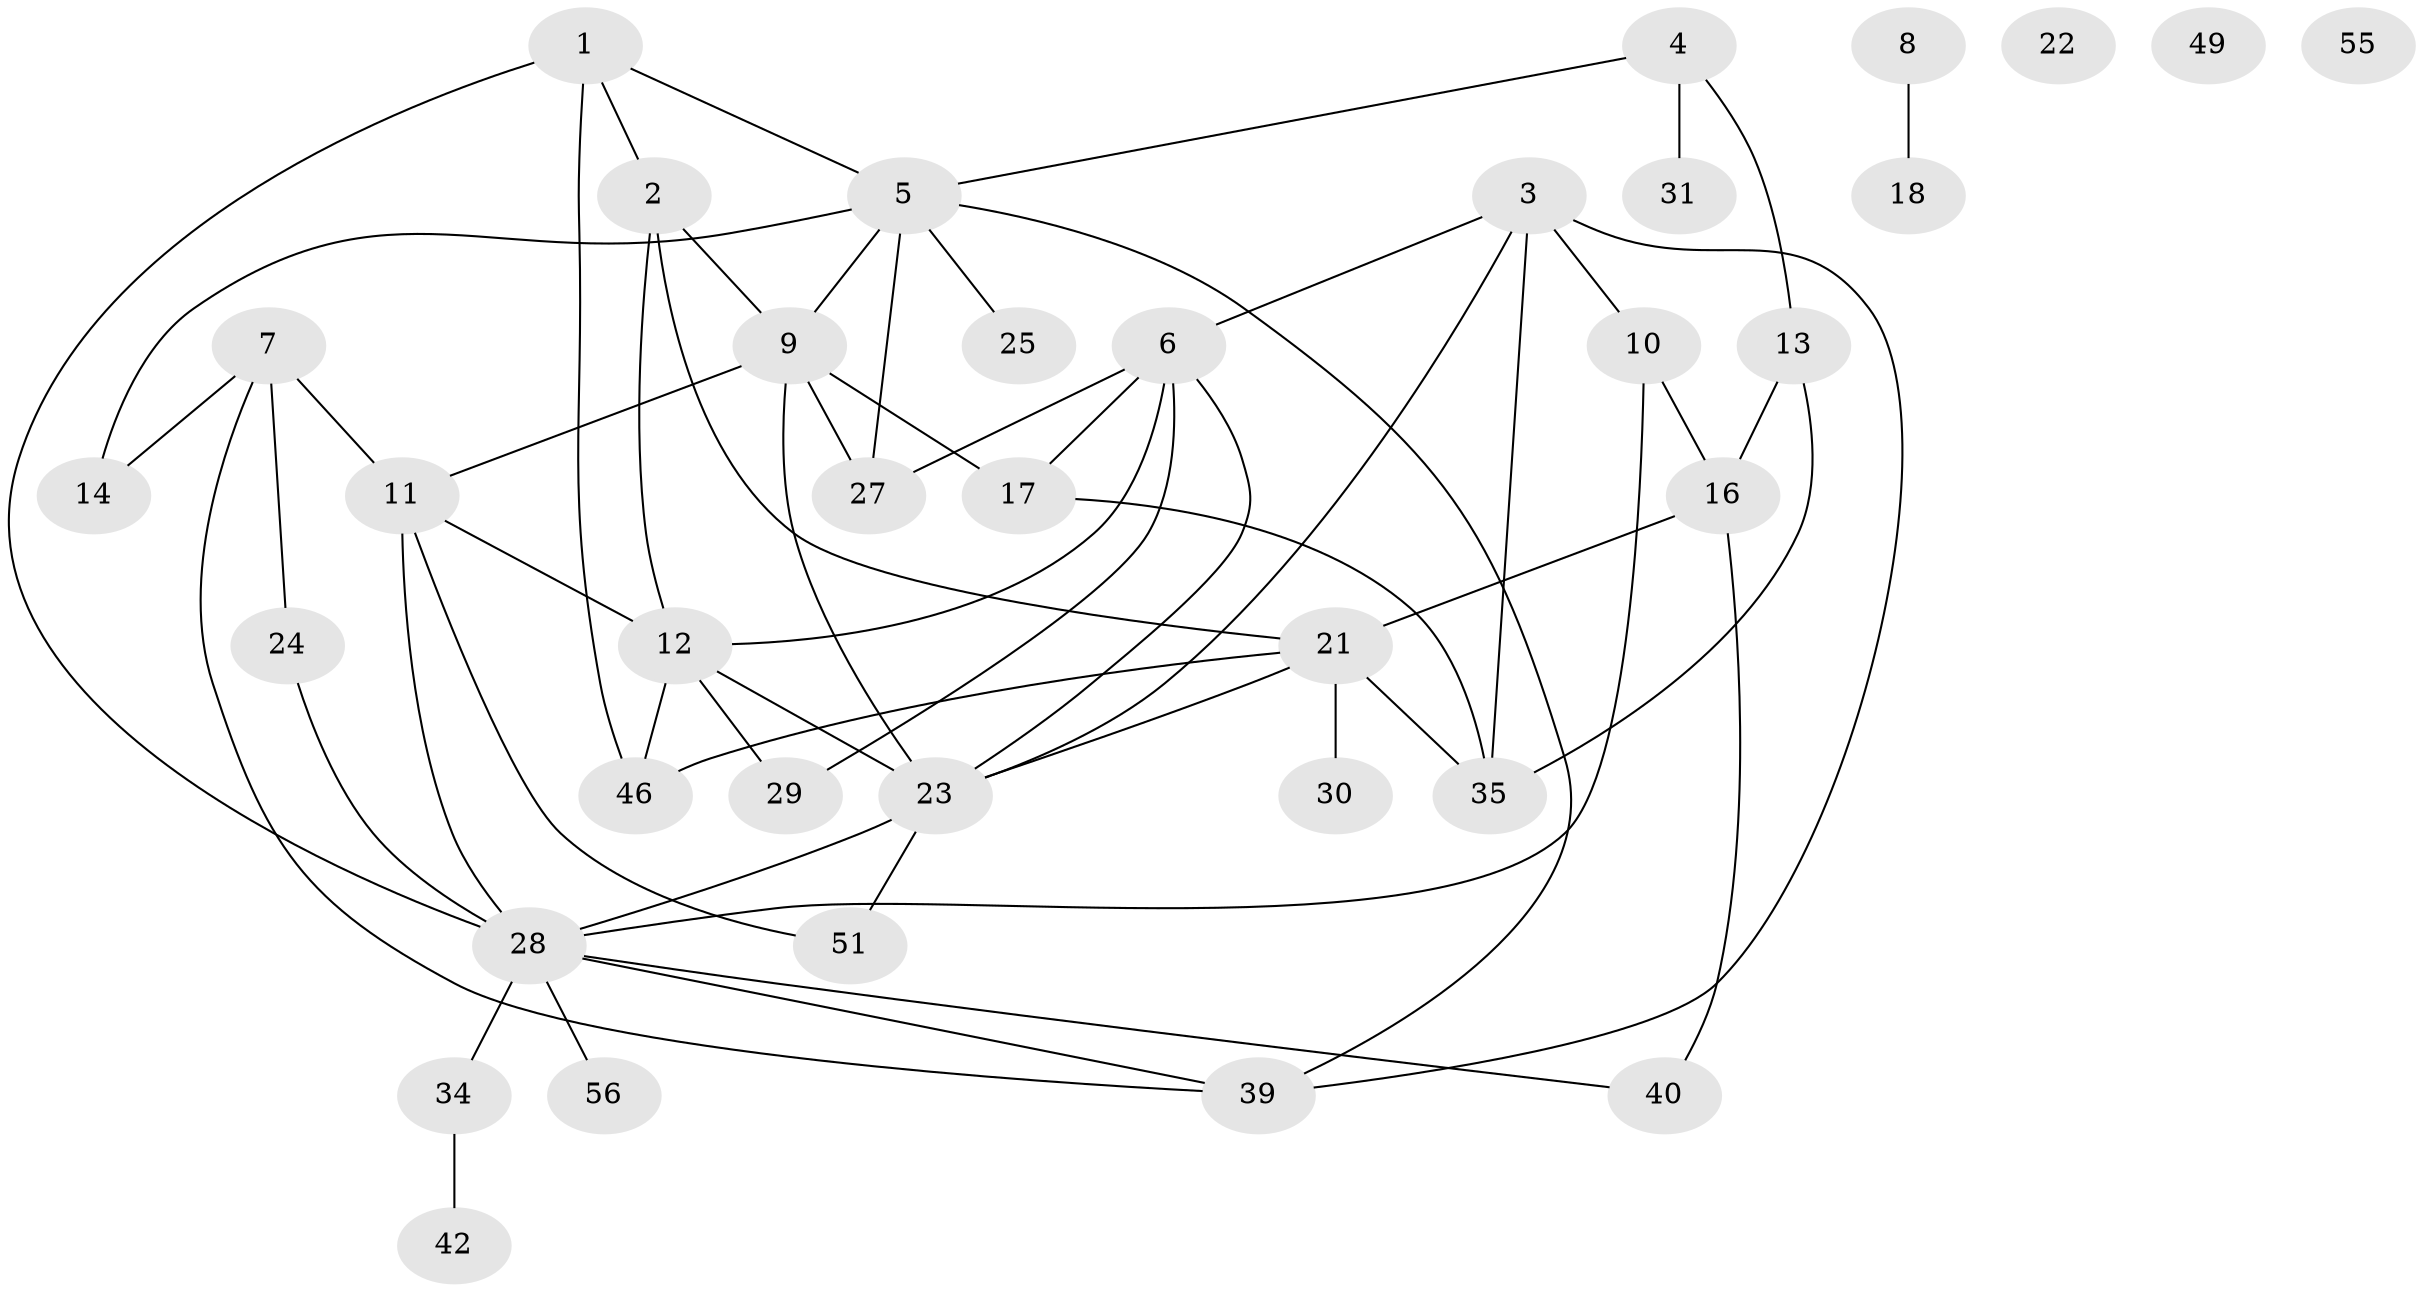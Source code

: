 // original degree distribution, {2: 0.26785714285714285, 3: 0.19642857142857142, 5: 0.10714285714285714, 4: 0.21428571428571427, 0: 0.05357142857142857, 1: 0.125, 6: 0.03571428571428571}
// Generated by graph-tools (version 1.1) at 2025/41/03/06/25 10:41:19]
// undirected, 37 vertices, 59 edges
graph export_dot {
graph [start="1"]
  node [color=gray90,style=filled];
  1 [super="+37"];
  2 [super="+53"];
  3 [super="+15"];
  4;
  5 [super="+41"];
  6 [super="+38"];
  7 [super="+32"];
  8 [super="+45"];
  9 [super="+19"];
  10;
  11 [super="+43"];
  12 [super="+20"];
  13 [super="+33"];
  14;
  16 [super="+52"];
  17 [super="+44"];
  18 [super="+48"];
  21 [super="+54"];
  22;
  23 [super="+26"];
  24;
  25;
  27;
  28 [super="+47"];
  29;
  30;
  31;
  34;
  35 [super="+36"];
  39;
  40;
  42;
  46 [super="+50"];
  49;
  51;
  55;
  56;
  1 -- 2;
  1 -- 28;
  1 -- 5;
  1 -- 46;
  2 -- 9;
  2 -- 12;
  2 -- 21;
  3 -- 10;
  3 -- 39;
  3 -- 35;
  3 -- 6;
  3 -- 23;
  4 -- 5;
  4 -- 31;
  4 -- 13;
  5 -- 14;
  5 -- 39;
  5 -- 25;
  5 -- 27;
  5 -- 9;
  6 -- 17 [weight=2];
  6 -- 12;
  6 -- 23;
  6 -- 27;
  6 -- 29;
  7 -- 24;
  7 -- 39;
  7 -- 11;
  7 -- 14;
  8 -- 18;
  9 -- 11;
  9 -- 17;
  9 -- 27;
  9 -- 23;
  10 -- 28;
  10 -- 16;
  11 -- 28 [weight=2];
  11 -- 51;
  11 -- 12;
  12 -- 23;
  12 -- 29;
  12 -- 46;
  13 -- 16;
  13 -- 35;
  16 -- 40;
  16 -- 21;
  17 -- 35;
  21 -- 30;
  21 -- 23;
  21 -- 35;
  21 -- 46;
  23 -- 51;
  23 -- 28;
  24 -- 28;
  28 -- 34;
  28 -- 39;
  28 -- 56;
  28 -- 40;
  34 -- 42;
}
